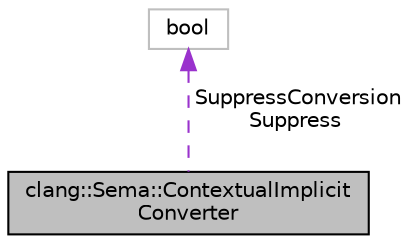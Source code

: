 digraph "clang::Sema::ContextualImplicitConverter"
{
 // LATEX_PDF_SIZE
  bgcolor="transparent";
  edge [fontname="Helvetica",fontsize="10",labelfontname="Helvetica",labelfontsize="10"];
  node [fontname="Helvetica",fontsize="10",shape=record];
  Node1 [label="clang::Sema::ContextualImplicit\lConverter",height=0.2,width=0.4,color="black", fillcolor="grey75", style="filled", fontcolor="black",tooltip="Abstract base class used to perform a contextual implicit conversion from an expression to any type p..."];
  Node2 -> Node1 [dir="back",color="darkorchid3",fontsize="10",style="dashed",label=" SuppressConversion\nSuppress" ,fontname="Helvetica"];
  Node2 [label="bool",height=0.2,width=0.4,color="grey75",tooltip=" "];
}
